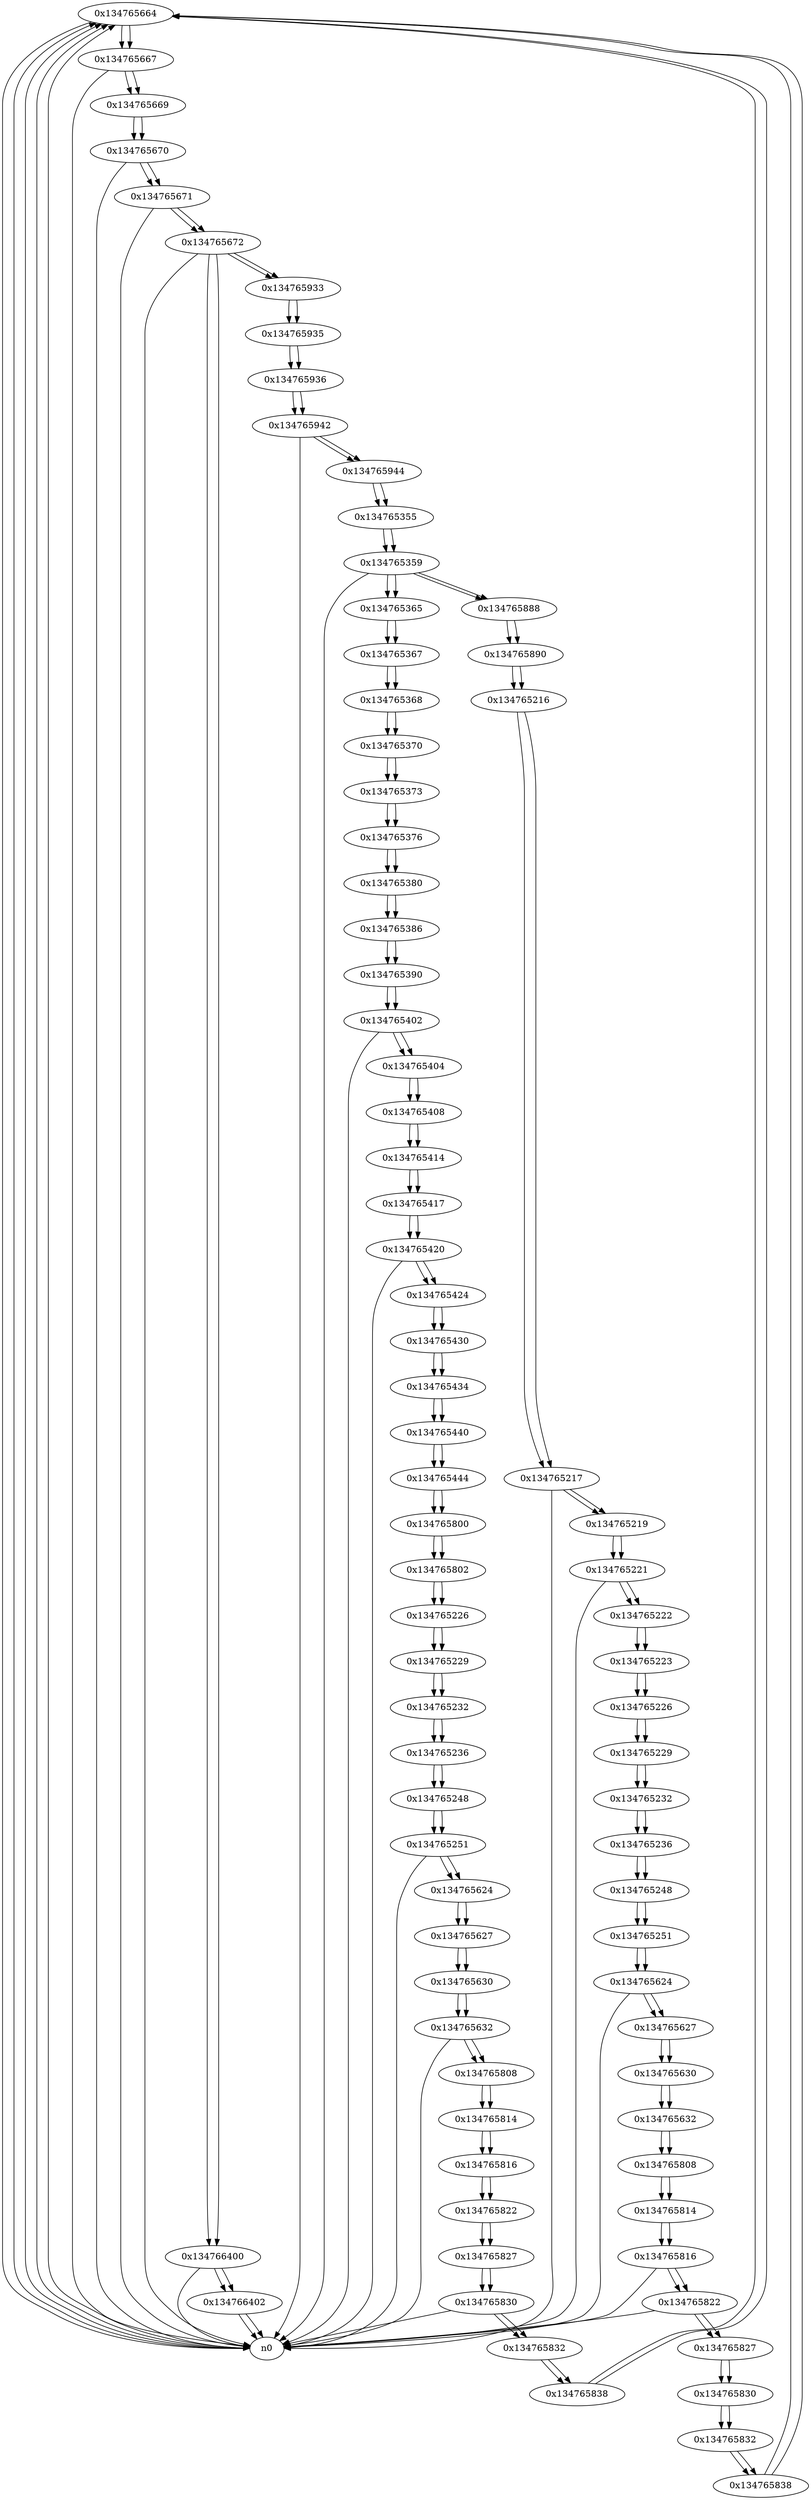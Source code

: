 digraph G{
/* nodes */
  n1 [label="0x134765664"]
  n2 [label="0x134765667"]
  n3 [label="0x134765669"]
  n4 [label="0x134765670"]
  n5 [label="0x134765671"]
  n6 [label="0x134765672"]
  n7 [label="0x134766400"]
  n8 [label="0x134766402"]
  n9 [label="0x134765933"]
  n10 [label="0x134765935"]
  n11 [label="0x134765936"]
  n12 [label="0x134765942"]
  n13 [label="0x134765944"]
  n14 [label="0x134765355"]
  n15 [label="0x134765359"]
  n16 [label="0x134765365"]
  n17 [label="0x134765367"]
  n18 [label="0x134765368"]
  n19 [label="0x134765370"]
  n20 [label="0x134765373"]
  n21 [label="0x134765376"]
  n22 [label="0x134765380"]
  n23 [label="0x134765386"]
  n24 [label="0x134765390"]
  n25 [label="0x134765402"]
  n26 [label="0x134765404"]
  n27 [label="0x134765408"]
  n28 [label="0x134765414"]
  n29 [label="0x134765417"]
  n30 [label="0x134765420"]
  n31 [label="0x134765424"]
  n32 [label="0x134765430"]
  n33 [label="0x134765434"]
  n34 [label="0x134765440"]
  n35 [label="0x134765444"]
  n36 [label="0x134765800"]
  n37 [label="0x134765802"]
  n38 [label="0x134765226"]
  n39 [label="0x134765229"]
  n40 [label="0x134765232"]
  n41 [label="0x134765236"]
  n42 [label="0x134765248"]
  n43 [label="0x134765251"]
  n44 [label="0x134765624"]
  n45 [label="0x134765627"]
  n46 [label="0x134765630"]
  n47 [label="0x134765632"]
  n48 [label="0x134765808"]
  n49 [label="0x134765814"]
  n50 [label="0x134765816"]
  n51 [label="0x134765822"]
  n52 [label="0x134765827"]
  n53 [label="0x134765830"]
  n54 [label="0x134765832"]
  n55 [label="0x134765838"]
  n56 [label="0x134765888"]
  n57 [label="0x134765890"]
  n58 [label="0x134765216"]
  n59 [label="0x134765217"]
  n60 [label="0x134765219"]
  n61 [label="0x134765221"]
  n62 [label="0x134765222"]
  n63 [label="0x134765223"]
  n64 [label="0x134765226"]
  n65 [label="0x134765229"]
  n66 [label="0x134765232"]
  n67 [label="0x134765236"]
  n68 [label="0x134765248"]
  n69 [label="0x134765251"]
  n70 [label="0x134765624"]
  n71 [label="0x134765627"]
  n72 [label="0x134765630"]
  n73 [label="0x134765632"]
  n74 [label="0x134765808"]
  n75 [label="0x134765814"]
  n76 [label="0x134765816"]
  n77 [label="0x134765822"]
  n78 [label="0x134765827"]
  n79 [label="0x134765830"]
  n80 [label="0x134765832"]
  n81 [label="0x134765838"]
/* edges */
n1 -> n2;
n1 -> n0;
n0 -> n1;
n81 -> n1;
n55 -> n1;
n0 -> n1;
n0 -> n1;
n0 -> n1;
n2 -> n3;
n2 -> n0;
n1 -> n2;
n3 -> n4;
n2 -> n3;
n4 -> n5;
n4 -> n0;
n3 -> n4;
n5 -> n6;
n5 -> n0;
n4 -> n5;
n6 -> n7;
n6 -> n9;
n6 -> n0;
n5 -> n6;
n7 -> n8;
n7 -> n0;
n6 -> n7;
n8 -> n0;
n8 -> n0;
n7 -> n8;
n9 -> n10;
n6 -> n9;
n10 -> n11;
n9 -> n10;
n11 -> n12;
n10 -> n11;
n12 -> n13;
n12 -> n0;
n11 -> n12;
n13 -> n14;
n12 -> n13;
n14 -> n15;
n13 -> n14;
n15 -> n56;
n15 -> n16;
n15 -> n0;
n14 -> n15;
n16 -> n17;
n15 -> n16;
n17 -> n18;
n16 -> n17;
n18 -> n19;
n17 -> n18;
n19 -> n20;
n18 -> n19;
n20 -> n21;
n19 -> n20;
n21 -> n22;
n20 -> n21;
n22 -> n23;
n21 -> n22;
n23 -> n24;
n22 -> n23;
n24 -> n25;
n23 -> n24;
n25 -> n26;
n25 -> n0;
n24 -> n25;
n26 -> n27;
n25 -> n26;
n27 -> n28;
n26 -> n27;
n28 -> n29;
n27 -> n28;
n29 -> n30;
n28 -> n29;
n30 -> n31;
n30 -> n0;
n29 -> n30;
n31 -> n32;
n30 -> n31;
n32 -> n33;
n31 -> n32;
n33 -> n34;
n32 -> n33;
n34 -> n35;
n33 -> n34;
n35 -> n36;
n34 -> n35;
n36 -> n37;
n35 -> n36;
n37 -> n38;
n36 -> n37;
n38 -> n39;
n37 -> n38;
n39 -> n40;
n38 -> n39;
n40 -> n41;
n39 -> n40;
n41 -> n42;
n40 -> n41;
n42 -> n43;
n41 -> n42;
n43 -> n44;
n43 -> n0;
n42 -> n43;
n44 -> n45;
n43 -> n44;
n45 -> n46;
n44 -> n45;
n46 -> n47;
n45 -> n46;
n47 -> n48;
n47 -> n0;
n46 -> n47;
n48 -> n49;
n47 -> n48;
n49 -> n50;
n48 -> n49;
n50 -> n51;
n49 -> n50;
n51 -> n52;
n50 -> n51;
n52 -> n53;
n51 -> n52;
n53 -> n54;
n53 -> n0;
n52 -> n53;
n54 -> n55;
n53 -> n54;
n55 -> n1;
n54 -> n55;
n56 -> n57;
n15 -> n56;
n57 -> n58;
n56 -> n57;
n58 -> n59;
n57 -> n58;
n59 -> n60;
n59 -> n0;
n58 -> n59;
n60 -> n61;
n59 -> n60;
n61 -> n62;
n61 -> n0;
n60 -> n61;
n62 -> n63;
n61 -> n62;
n63 -> n64;
n62 -> n63;
n64 -> n65;
n63 -> n64;
n65 -> n66;
n64 -> n65;
n66 -> n67;
n65 -> n66;
n67 -> n68;
n66 -> n67;
n68 -> n69;
n67 -> n68;
n69 -> n70;
n68 -> n69;
n70 -> n71;
n70 -> n0;
n69 -> n70;
n71 -> n72;
n70 -> n71;
n72 -> n73;
n71 -> n72;
n73 -> n74;
n72 -> n73;
n74 -> n75;
n73 -> n74;
n75 -> n76;
n74 -> n75;
n76 -> n77;
n76 -> n0;
n75 -> n76;
n77 -> n78;
n77 -> n0;
n76 -> n77;
n78 -> n79;
n77 -> n78;
n79 -> n80;
n78 -> n79;
n80 -> n81;
n79 -> n80;
n81 -> n1;
n80 -> n81;
}
